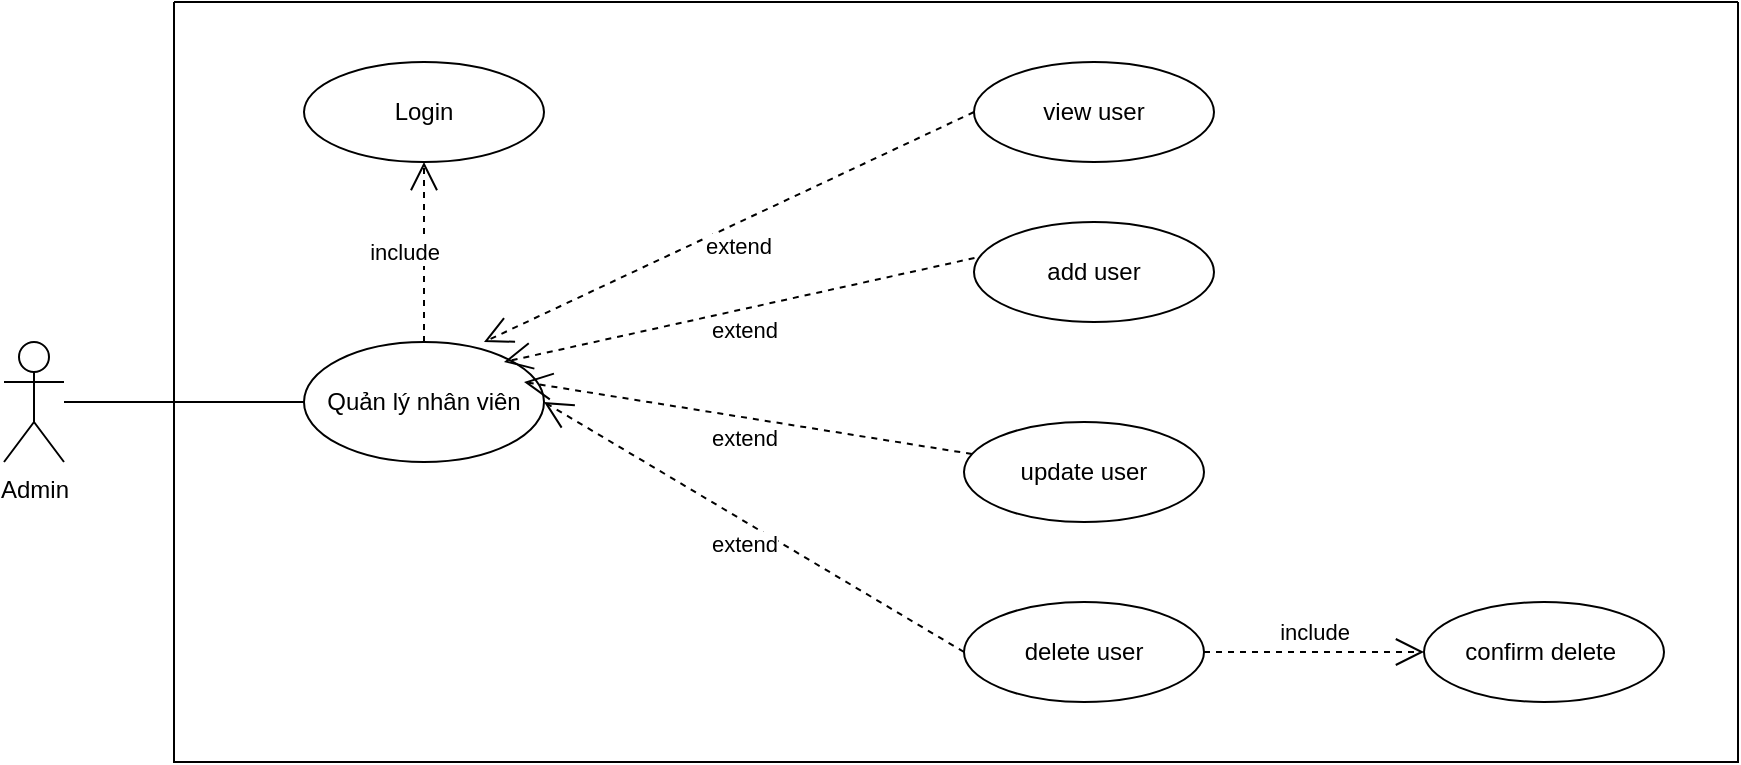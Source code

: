 <mxfile version="24.7.17" pages="2">
  <diagram name="Trang-1" id="Aj6OV1te2Z_HzNzaSSoL">
    <mxGraphModel dx="1050" dy="522" grid="0" gridSize="10" guides="1" tooltips="1" connect="1" arrows="1" fold="1" page="0" pageScale="1" pageWidth="1169" pageHeight="827" math="0" shadow="0">
      <root>
        <mxCell id="0" />
        <mxCell id="1" parent="0" />
        <mxCell id="32zOT0y2TCcmP6HHMO5L-1" value="Admin&lt;div&gt;&lt;br&gt;&lt;/div&gt;" style="shape=umlActor;verticalLabelPosition=bottom;verticalAlign=top;html=1;outlineConnect=0;" parent="1" vertex="1">
          <mxGeometry x="100" y="180" width="30" height="60" as="geometry" />
        </mxCell>
        <mxCell id="32zOT0y2TCcmP6HHMO5L-3" value="Quản lý nhân viên" style="ellipse;whiteSpace=wrap;html=1;movable=1;resizable=1;rotatable=1;deletable=1;editable=1;locked=0;connectable=1;" parent="1" vertex="1">
          <mxGeometry x="250" y="180" width="120" height="60" as="geometry" />
        </mxCell>
        <mxCell id="32zOT0y2TCcmP6HHMO5L-4" value="" style="endArrow=none;html=1;rounded=0;entryX=0;entryY=0.5;entryDx=0;entryDy=0;" parent="1" source="32zOT0y2TCcmP6HHMO5L-1" target="32zOT0y2TCcmP6HHMO5L-3" edge="1">
          <mxGeometry width="50" height="50" relative="1" as="geometry">
            <mxPoint x="510" y="300" as="sourcePoint" />
            <mxPoint x="560" y="250" as="targetPoint" />
          </mxGeometry>
        </mxCell>
        <mxCell id="32zOT0y2TCcmP6HHMO5L-5" value="Login" style="ellipse;whiteSpace=wrap;html=1;" parent="1" vertex="1">
          <mxGeometry x="250" y="40" width="120" height="50" as="geometry" />
        </mxCell>
        <mxCell id="32zOT0y2TCcmP6HHMO5L-6" value="include" style="endArrow=open;endSize=12;dashed=1;html=1;rounded=0;exitX=0.5;exitY=0;exitDx=0;exitDy=0;entryX=0.5;entryY=1;entryDx=0;entryDy=0;" parent="1" source="32zOT0y2TCcmP6HHMO5L-3" target="32zOT0y2TCcmP6HHMO5L-5" edge="1">
          <mxGeometry y="10" width="160" relative="1" as="geometry">
            <mxPoint x="460" y="270" as="sourcePoint" />
            <mxPoint x="620" y="270" as="targetPoint" />
            <mxPoint as="offset" />
          </mxGeometry>
        </mxCell>
        <mxCell id="32zOT0y2TCcmP6HHMO5L-10" value="update user" style="ellipse;whiteSpace=wrap;html=1;" parent="1" vertex="1">
          <mxGeometry x="580" y="220" width="120" height="50" as="geometry" />
        </mxCell>
        <mxCell id="32zOT0y2TCcmP6HHMO5L-11" value="add user" style="ellipse;whiteSpace=wrap;html=1;" parent="1" vertex="1">
          <mxGeometry x="585" y="120" width="120" height="50" as="geometry" />
        </mxCell>
        <mxCell id="32zOT0y2TCcmP6HHMO5L-12" value="view user" style="ellipse;whiteSpace=wrap;html=1;" parent="1" vertex="1">
          <mxGeometry x="585" y="40" width="120" height="50" as="geometry" />
        </mxCell>
        <mxCell id="32zOT0y2TCcmP6HHMO5L-14" value="delete user" style="ellipse;whiteSpace=wrap;html=1;" parent="1" vertex="1">
          <mxGeometry x="580" y="310" width="120" height="50" as="geometry" />
        </mxCell>
        <mxCell id="32zOT0y2TCcmP6HHMO5L-15" value="extend" style="endArrow=open;endSize=12;dashed=1;html=1;rounded=0;exitX=0;exitY=0.5;exitDx=0;exitDy=0;" parent="1" source="32zOT0y2TCcmP6HHMO5L-12" edge="1">
          <mxGeometry y="10" width="160" relative="1" as="geometry">
            <mxPoint x="320" y="190" as="sourcePoint" />
            <mxPoint x="340" y="180" as="targetPoint" />
            <mxPoint as="offset" />
          </mxGeometry>
        </mxCell>
        <mxCell id="32zOT0y2TCcmP6HHMO5L-16" value="extend" style="endArrow=open;endSize=12;dashed=1;html=1;rounded=0;exitX=0.002;exitY=0.36;exitDx=0;exitDy=0;entryX=0.747;entryY=-0.007;entryDx=0;entryDy=0;entryPerimeter=0;exitPerimeter=0;" parent="1" source="32zOT0y2TCcmP6HHMO5L-11" edge="1">
          <mxGeometry y="10" width="160" relative="1" as="geometry">
            <mxPoint x="595" y="75" as="sourcePoint" />
            <mxPoint x="350" y="190" as="targetPoint" />
            <mxPoint as="offset" />
          </mxGeometry>
        </mxCell>
        <mxCell id="32zOT0y2TCcmP6HHMO5L-17" value="extend" style="endArrow=open;endSize=12;dashed=1;html=1;rounded=0;entryX=0.747;entryY=-0.007;entryDx=0;entryDy=0;entryPerimeter=0;" parent="1" source="32zOT0y2TCcmP6HHMO5L-10" edge="1">
          <mxGeometry y="10" width="160" relative="1" as="geometry">
            <mxPoint x="595" y="148" as="sourcePoint" />
            <mxPoint x="360" y="200" as="targetPoint" />
            <mxPoint as="offset" />
          </mxGeometry>
        </mxCell>
        <mxCell id="32zOT0y2TCcmP6HHMO5L-18" value="extend" style="endArrow=open;endSize=12;dashed=1;html=1;rounded=0;exitX=0;exitY=0.5;exitDx=0;exitDy=0;entryX=0.747;entryY=-0.007;entryDx=0;entryDy=0;entryPerimeter=0;" parent="1" source="32zOT0y2TCcmP6HHMO5L-14" edge="1">
          <mxGeometry y="10" width="160" relative="1" as="geometry">
            <mxPoint x="605" y="158" as="sourcePoint" />
            <mxPoint x="370" y="210" as="targetPoint" />
            <mxPoint as="offset" />
          </mxGeometry>
        </mxCell>
        <mxCell id="32zOT0y2TCcmP6HHMO5L-19" value="confirm delete&amp;nbsp;" style="ellipse;whiteSpace=wrap;html=1;" parent="1" vertex="1">
          <mxGeometry x="810" y="310" width="120" height="50" as="geometry" />
        </mxCell>
        <mxCell id="32zOT0y2TCcmP6HHMO5L-20" value="include" style="endArrow=open;endSize=12;dashed=1;html=1;rounded=0;entryX=0;entryY=0.5;entryDx=0;entryDy=0;exitX=1;exitY=0.5;exitDx=0;exitDy=0;" parent="1" source="32zOT0y2TCcmP6HHMO5L-14" target="32zOT0y2TCcmP6HHMO5L-19" edge="1">
          <mxGeometry y="10" width="160" relative="1" as="geometry">
            <mxPoint x="770" y="310" as="sourcePoint" />
            <mxPoint x="320" y="100" as="targetPoint" />
            <mxPoint as="offset" />
          </mxGeometry>
        </mxCell>
        <mxCell id="32zOT0y2TCcmP6HHMO5L-22" value="" style="swimlane;startSize=0;" parent="1" vertex="1">
          <mxGeometry x="185" y="10" width="782" height="380" as="geometry" />
        </mxCell>
      </root>
    </mxGraphModel>
  </diagram>
  <diagram id="Fz1A2fMzSah-dybPpNLl" name="Trang-2">
    <mxGraphModel dx="1050" dy="522" grid="0" gridSize="10" guides="1" tooltips="1" connect="1" arrows="1" fold="1" page="1" pageScale="1" pageWidth="1169" pageHeight="827" math="0" shadow="0">
      <root>
        <mxCell id="0" />
        <mxCell id="1" parent="0" />
      </root>
    </mxGraphModel>
  </diagram>
</mxfile>
